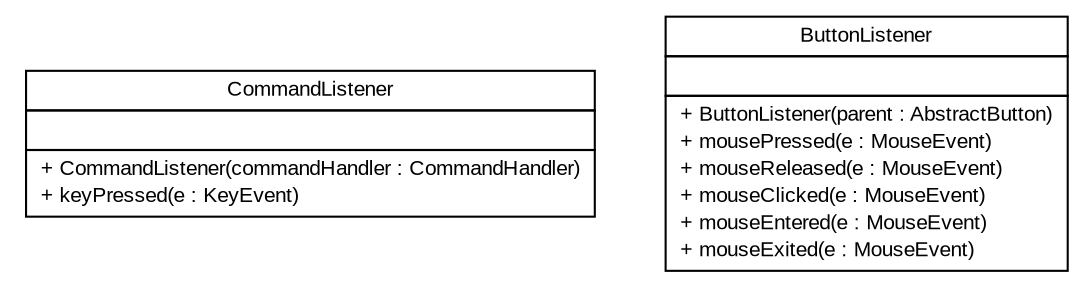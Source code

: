 #!/usr/local/bin/dot
#
# Class diagram 
# Generated by UMLGraph version R5_6 (http://www.umlgraph.org/)
#

digraph G {
	edge [fontname="arial",fontsize=10,labelfontname="arial",labelfontsize=10];
	node [fontname="arial",fontsize=10,shape=plaintext];
	nodesep=0.25;
	ranksep=0.5;
	// com.github.tilastokeskus.matertis.ui.listener.CommandListener
	c552 [label=<<table title="com.github.tilastokeskus.matertis.ui.listener.CommandListener" border="0" cellborder="1" cellspacing="0" cellpadding="2" port="p" href="./CommandListener.html">
		<tr><td><table border="0" cellspacing="0" cellpadding="1">
<tr><td align="center" balign="center"> CommandListener </td></tr>
		</table></td></tr>
		<tr><td><table border="0" cellspacing="0" cellpadding="1">
<tr><td align="left" balign="left">  </td></tr>
		</table></td></tr>
		<tr><td><table border="0" cellspacing="0" cellpadding="1">
<tr><td align="left" balign="left"> + CommandListener(commandHandler : CommandHandler) </td></tr>
<tr><td align="left" balign="left"> + keyPressed(e : KeyEvent) </td></tr>
		</table></td></tr>
		</table>>, URL="./CommandListener.html", fontname="arial", fontcolor="black", fontsize=10.0];
	// com.github.tilastokeskus.matertis.ui.listener.ButtonListener
	c553 [label=<<table title="com.github.tilastokeskus.matertis.ui.listener.ButtonListener" border="0" cellborder="1" cellspacing="0" cellpadding="2" port="p" href="./ButtonListener.html">
		<tr><td><table border="0" cellspacing="0" cellpadding="1">
<tr><td align="center" balign="center"> ButtonListener </td></tr>
		</table></td></tr>
		<tr><td><table border="0" cellspacing="0" cellpadding="1">
<tr><td align="left" balign="left">  </td></tr>
		</table></td></tr>
		<tr><td><table border="0" cellspacing="0" cellpadding="1">
<tr><td align="left" balign="left"> + ButtonListener(parent : AbstractButton) </td></tr>
<tr><td align="left" balign="left"> + mousePressed(e : MouseEvent) </td></tr>
<tr><td align="left" balign="left"> + mouseReleased(e : MouseEvent) </td></tr>
<tr><td align="left" balign="left"> + mouseClicked(e : MouseEvent) </td></tr>
<tr><td align="left" balign="left"> + mouseEntered(e : MouseEvent) </td></tr>
<tr><td align="left" balign="left"> + mouseExited(e : MouseEvent) </td></tr>
		</table></td></tr>
		</table>>, URL="./ButtonListener.html", fontname="arial", fontcolor="black", fontsize=10.0];
}

